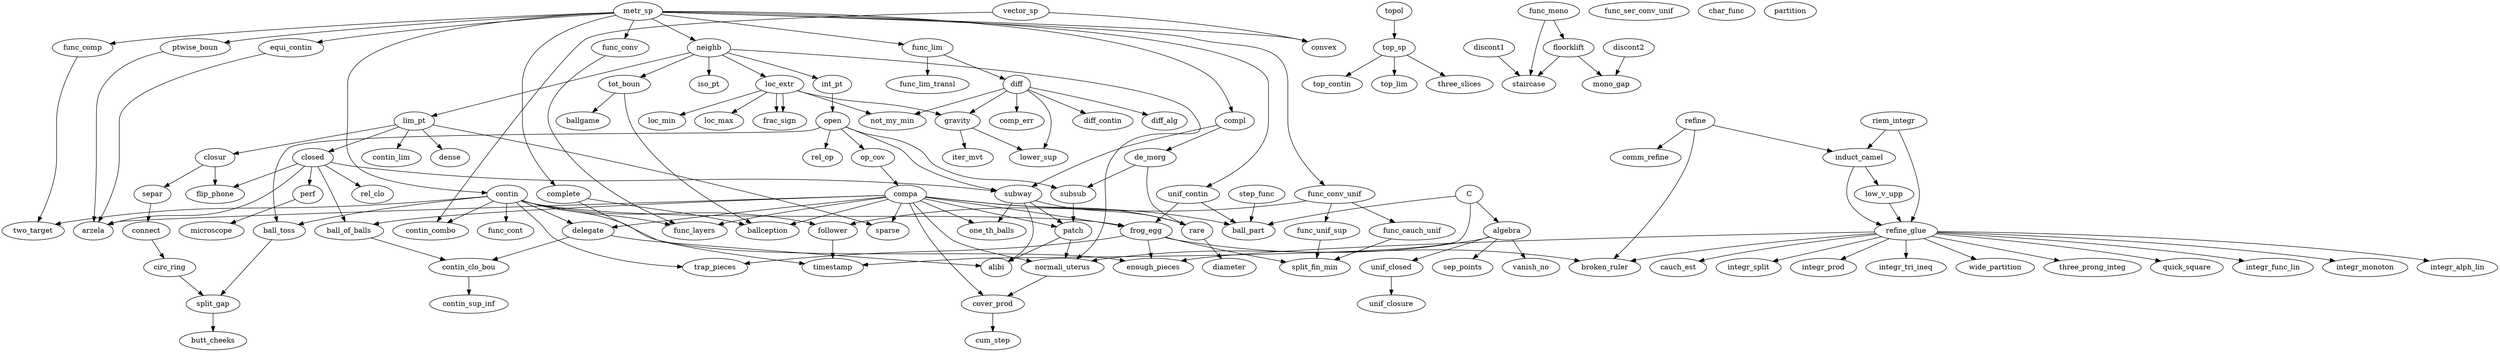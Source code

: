 digraph G {
  metr_sp -> neighb;
  metr_sp -> compl;
  neighb -> int_pt;
  neighb -> lim_pt;
  neighb -> iso_pt;
  int_pt -> open;
  lim_pt -> closed;
  lim_pt -> closur;
  lim_pt -> dense;
  closed -> perf;
  closed -> rel_clo;
  open -> rel_op;
  open-> op_cov;
  op_cov -> compa;
  compl -> de_morg;
  compl -> subway;
  open -> subway;
  closed -> subway;
  subway -> one_th_balls;
  compa -> one_th_balls;
  open -> subsub;
  de_morg -> subsub;
  subsub -> patch;
  compa -> patch;
  subway -> patch;
  closed -> flip_phone;
  closur -> flip_phone;
  compa -> rare;
  subway -> rare;
  de_morg -> rare;
  compa -> sparse;
  lim_pt -> sparse;
  rare -> diameter;
  vector_sp -> convex;
  metr_sp -> convex;
  closur -> separ;
  separ -> connect;
  connect -> circ_ring;
  metr_sp -> func_lim;
  metr_sp -> contin;
  perf -> microscope;
  func_lim -> func_lim_transl;
  contin -> func_cont;
  metr_sp -> func_comp;
  contin -> two_target;
  func_comp -> two_target;
  open -> ball_toss;
  contin -> ball_toss;
  lim_pt -> contin_lim;
  contin -> contin_combo;
  vector_sp -> contin_combo;
  compa -> ball_of_balls;
  closed -> ball_of_balls;
  compa -> delegate;
  contin -> delegate;
  ball_of_balls -> contin_clo_bou;
  delegate -> contin_clo_bou;
  contin_clo_bou -> contin_sup_inf;
  delegate -> alibi
  patch -> alibi
  subway -> alibi
  metr_sp -> unif_contin
  unif_contin -> frog_egg
  compa -> frog_egg
  contin -> frog_egg
  circ_ring -> split_gap
  ball_toss -> split_gap
  split_gap -> butt_cheeks
  topol -> top_sp
  top_sp -> top_contin
  top_sp -> top_lim
  top_sp -> three_slices
  discont1
  discont2
  func_mono
  func_mono -> floorklift
  discont2 -> mono_gap
  floorklift -> mono_gap
  func_mono -> staircase
  floorklift -> staircase
  discont1 -> staircase
  metr_sp -> func_conv
  metr_sp -> func_conv_unif
  func_conv_unif -> func_cauch_unif
  func_conv_unif -> func_unif_sup
  func_ser_conv_unif
  contin -> follower
  func_conv_unif -> follower
  C -> timestamp
  follower -> timestamp
  metr_sp -> complete
  complete -> timestamp
  compa -> func_layers
  contin -> func_layers
  func_conv -> func_layers
  neighb -> tot_boun
  tot_boun -> ballception
  compa -> ballception
  complete -> ballception
  tot_boun -> ballgame
  metr_sp -> ptwise_boun
  metr_sp -> equi_contin
  frog_egg -> split_fin_min
  func_unif_sup -> split_fin_min
  func_cauch_unif -> split_fin_min
  ptwise_boun -> arzela
  equi_contin -> arzela
  closed -> arzela
  compa -> arzela
  char_func
  step_func
  C -> ball_part
  unif_contin -> ball_part
  compa -> ball_part
  step_func -> ball_part
  C -> algebra
  algebra -> unif_closed
  unif_closed -> unif_closure
  algebra -> sep_points
  algebra -> vanish_no
  patch -> normali_uterus
  algebra -> normali_uterus
  neighb -> normali_uterus
  compa -> normali_uterus
  normali_uterus -> cover_prod
  compa -> cover_prod
  cover_prod -> cum_step
  func_lim -> diff
  diff -> diff_contin
  diff -> diff_alg
  diff -> comp_err
  neighb -> loc_extr
  loc_extr -> loc_min
  loc_extr -> loc_max
  loc_extr -> frac_sign
  loc_extr -> frac_sign
  diff -> gravity
  loc_extr -> gravity
  diff -> not_my_min
  loc_extr -> not_my_min
  gravity -> lower_sup
  diff -> lower_sup
  gravity -> iter_mvt
  partition
  riem_integr
  refine
  refine -> comm_refine
  refine -> induct_camel
  riem_integr -> induct_camel
  induct_camel -> low_v_upp
  riem_integr -> refine_glue
  low_v_upp -> refine_glue
  induct_camel -> refine_glue
  refine_glue -> three_prong_integ
  refine_glue -> enough_pieces
  contin -> enough_pieces
  frog_egg -> enough_pieces
  contin -> trap_pieces
  frog_egg -> trap_pieces
  refine_glue -> broken_ruler
  refine -> broken_ruler
  frog_egg -> broken_ruler
  refine_glue -> quick_square
  refine_glue -> integr_func_lin
  refine_glue -> integr_monoton
  refine_glue -> integr_alph_lin
  refine_glue -> cauch_est
  refine_glue -> integr_split
  refine_glue -> integr_prod
  refine_glue -> integr_tri_ineq
  refine_glue -> wide_partition
}

/*
 * de_morg = De Morgan's Law
 * subway = Complement of Open Sets is Closed
 * one_th_balls = Compact Sets are Closed
 * subsub = Union/Intersection of Open/Closed Sets
 * patch = Closed subsets of compact sets are compact
 * flip_phone = Characterization of Closure
 * rare = Infinite Intersection of Compact Sets Nonempty when Finite Intersection Always Nonempty
 * sparse = Compact sets are Sequentially compact
 * microscope = Cantor 1/3 set is perfect
 * circ_ring = Characterization of Connected Sets
 * two_target = Composition of Partially Continuous Function is Partially Continuous
 * ball_toss = Continuous iff preimage of open sets are open
 * delegate = Continuous mpas preserve compactness
 * contin_lim = Continuous maps preserve limits
 * contin_combo = Combos of continuous maps are continuous
 * ball_of_balls = Compact implies closed and bounded
 * contin_clo_bou = Continuous func image of compact set is closed and bounded;
 * contin_sup_inf = Continuous func achieves inf and sup on compact set
 * alibi = 1-to-1 map from compact metric space preserves open sets
 * frog_egg = continuous map from a compact metric space is uniformly continuous
 * split_gap = continuous maps preserve connectedness
 * butt_cheeks = intermediate value theorem
 * three_slices = extended reals topology makes R compact
 * floorklift = left and right limits always exist for monotonically increasing func + inequality involving sup/inf
 * staircase = Monotone function on open interval has countably many discontinuities
 * mono_gap = Monotone funcs R to R have no discont of 2nd kind
 * func_cauch_unif = Equivalent characterization of function uniform convergence
 * func_unif_sup = Converges uniformly iff supremum of distance goes to zero as function sequence goes to infinity
 * func_ser_conv_unif = Function series converges uniformsly if supremum less than terms of convergent sequence (via comparison test)
 * follower = if sequence of pointwise convergent, continuous functions converges uniformly then converges to continuous function
 * timestamp = if Y complete, C(X;Y) is complete
 * func_layers = monotone sequence of continuous functions on a compact metric space converges uniformly
 * ballception = compact iff totally bounded and complete
 * ballgame = if you have arbitrary epsilon maps with totally bounded images as well as "reverse continuity" then totally bounded
 * split_fin_min = Cauchy sequence of contin,boun functions from compact metric space is equicontin
 * arzela = Arzela-Escoli: set of contin,boun funcs is compact iff closed and ptwise bounded and equicontinuous
 * ball_part = claim that all contin,boun functions from [0,1] can be approximated by a step function
 * normali_uterus = lemma that we can create arbitrary uterus func
 * cover_prod = lemma 2 that we can create low/hi func on disjoint closed sets
 * comp_err = Chain rule
 * frac_sign = Derivative is zero at local min or max
 * gravity = Mean Value Theorem
 * not_my_min = Intermediate value theorem of derivatives
 * lower_sup = L'Hopital's rule
 * iter_mvt = Taylor's theorem
 * induct_camel = common refinement raises/lowers lower/upper sum
 * low_v_upp = Lower riemann integral does not exceed upper
 * refine_glue = Characterization of riemann integrability
 * three_prong_integr = for all refinements, sum of function gaps vs lower-upper, sum of function gaps versus integral
 * enough_pieces = continuous implies integrable
 * trap_pieces = f monotone, alpha contin implies f integrable
 * broken_ruler = f bounded, continuous except on finite set where alpha continuous then integrable
 * quick_square = integrability preserved by composition into continuous map
 * wide_partition = Value of integral is function value when you use alpha is heaviside
 * */
